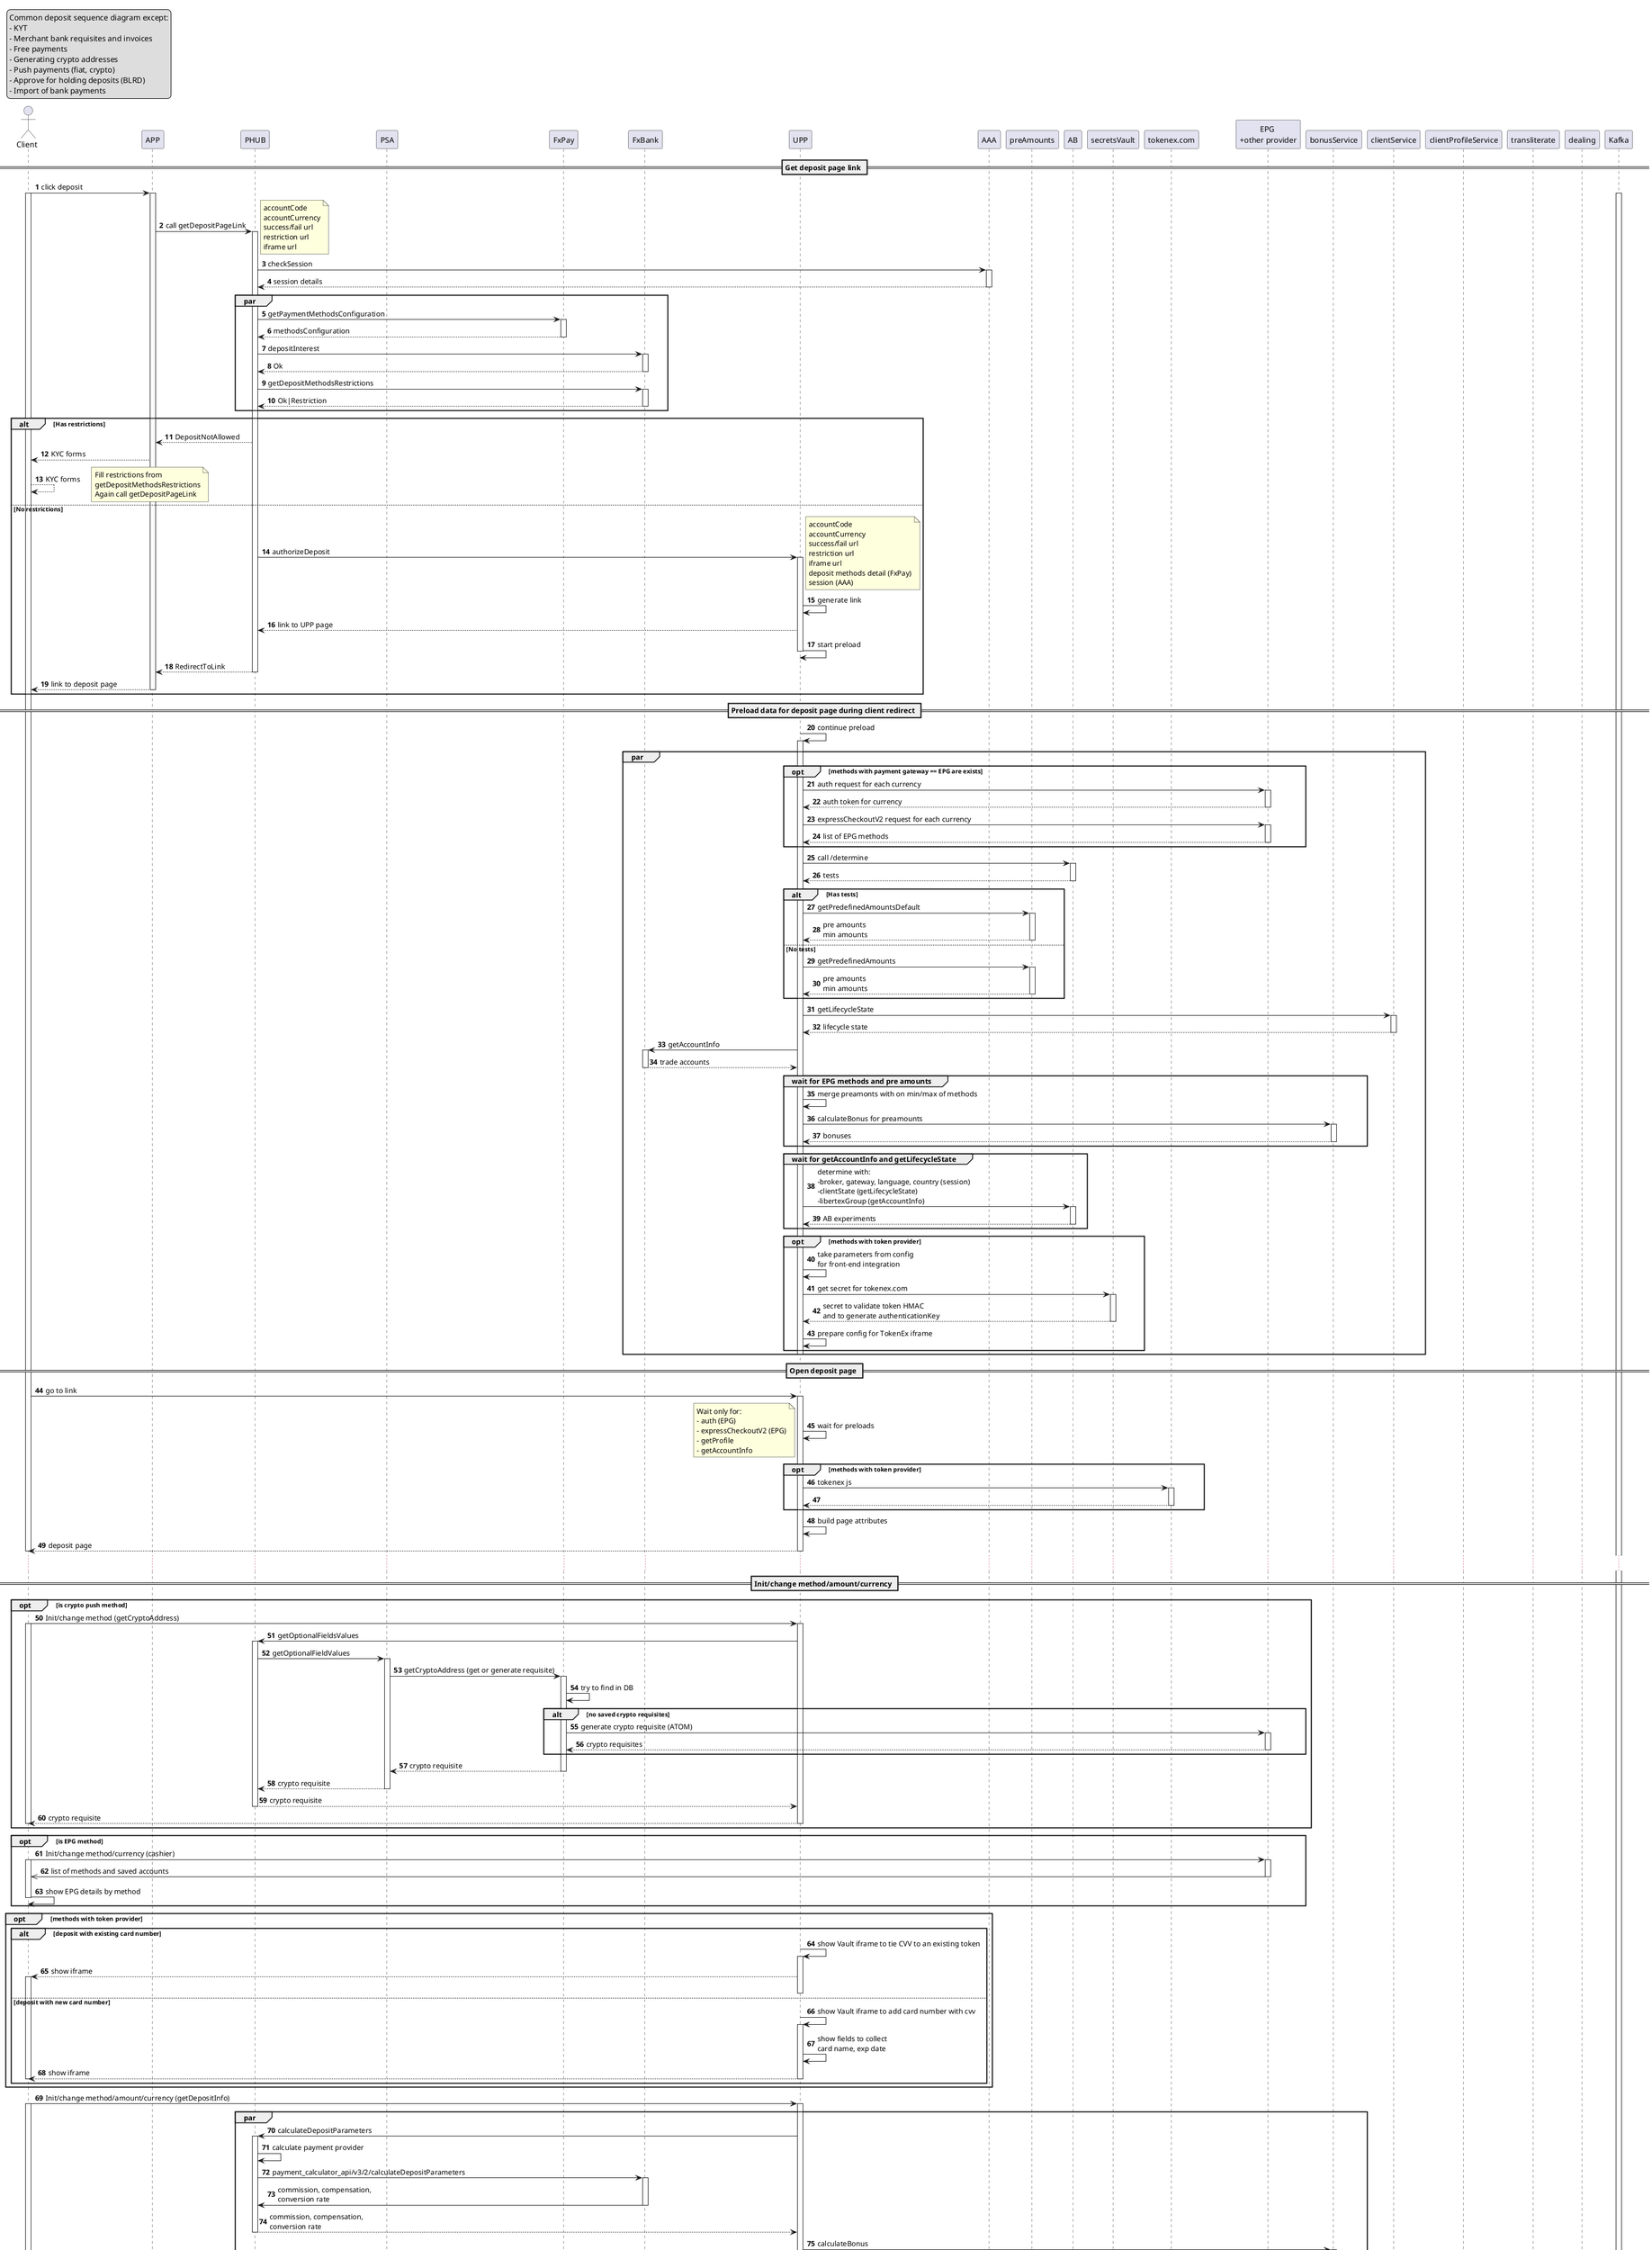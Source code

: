 @startuml deposit-common.jpg
scale max 8192 height
autonumber
legend top left
  Common deposit sequence diagram except:
  - KYT
  - Merchant bank requisites and invoices
  - Free payments
  - Generating crypto addresses
  - Push payments (fiat, crypto)
  - Approve for holding deposits (BLRD)
  - Import of bank payments
end legend

actor Client
participant APP
participant PHUB
participant PSA
participant FxPay
participant FxBank
participant UPP
participant AAA
participant preAmounts
participant AB
participant secretsVault
participant tokenProvider as "tokenex.com"
participant PS as "EPG \n+other provider"
participant bonusService
participant clientService
participant clientProfileService
participant transliterateService as "transliterate"
participant dealing
participant Kafka


== Get deposit page link ==

Client -> APP : click deposit
activate Client
activate APP
activate Kafka
APP -> PHUB : call getDepositPageLink
note right
    accountCode
    accountCurrency
    success/fail url
    restriction url
    iframe url
end note
activate PHUB

PHUB -> AAA : checkSession
activate AAA
AAA --> PHUB : session details
deactivate AAA

par
PHUB -> FxPay: getPaymentMethodsConfiguration
activate FxPay
FxPay --> PHUB: methodsConfiguration
deactivate FxPay
PHUB -> FxBank : depositInterest
activate FxBank
FxBank --> PHUB : Ok
deactivate FxBank

PHUB -> FxBank : getDepositMethodsRestrictions
activate FxBank
FxBank --> PHUB : Ok|Restriction
deactivate FxBank
end

alt Has restrictions
PHUB --> APP : DepositNotAllowed
APP --> Client : KYC forms
Client --> Client : KYC forms
note right
Fill restrictions from
getDepositMethodsRestrictions
Again call getDepositPageLink
end note

else No restrictions
PHUB -> UPP : authorizeDeposit
note right
    accountCode
    accountCurrency
    success/fail url
    restriction url
    iframe url
    deposit methods detail (FxPay)
    session (AAA)
end note
activate UPP
UPP -> UPP: generate link
UPP --> PHUB : link to UPP page
UPP -> UPP: start preload
deactivate UPP
PHUB --> APP : RedirectToLink
deactivate PHUB
APP --> Client : link to deposit page
deactivate APP
end



== Preload data for deposit page during client redirect ==

UPP -> UPP : continue preload
activate UPP
par
opt methods with payment gateway == EPG are exists
UPP -> PS : auth request for each currency
activate PS
PS --> UPP : auth token for currency
deactivate PS

UPP -> PS : expressCheckoutV2 request for each currency
activate PS
PS --> UPP : list of EPG methods
deactivate PS
end

UPP -> AB : call /determine
activate AB
AB --> UPP : tests
deactivate AB

alt Has tests
UPP -> preAmounts : getPredefinedAmountsDefault
activate preAmounts
preAmounts --> UPP : pre amounts \nmin amounts
deactivate preAmounts

else No tests
UPP -> preAmounts : getPredefinedAmounts
activate preAmounts
preAmounts --> UPP : pre amounts \nmin amounts
deactivate preAmounts
end

UPP -> clientService : getLifecycleState
activate clientService
clientService --> UPP : lifecycle state
deactivate clientService

UPP -> FxBank : getAccountInfo
activate FxBank
FxBank --> UPP : trade accounts
deactivate FxBank



group wait for EPG methods and pre amounts
UPP -> UPP : merge preamonts with on min/max of methods

UPP -> bonusService : calculateBonus for preamounts
activate bonusService
bonusService --> UPP : bonuses
deactivate bonusService
end

group wait for getAccountInfo and getLifecycleState
UPP -> AB : determine with: \n-broker, gateway, language, country (session) \n-clientState (getLifecycleState) \n-libertexGroup (getAccountInfo)
activate AB
AB --> UPP : AB experiments
deactivate AB
end

opt methods with token provider
UPP -> UPP : take parameters from config \nfor front-end integration
UPP -> secretsVault : get secret for tokenex.com
activate secretsVault
secretsVault --> UPP : secret to validate token HMAC \nand to generate authenticationKey
deactivate secretsVault
UPP -> UPP : prepare config for TokenEx iframe
end

deactivate UPP
end



== Open deposit page ==

Client -> UPP : go to link
activate UPP
UPP -> UPP : wait for preloads
note left
    Wait only for:
    - auth (EPG)
    - expressCheckoutV2 (EPG)
    - getProfile
    - getAccountInfo
end note

opt methods with token provider
UPP -> tokenProvider : tokenex js
activate tokenProvider
tokenProvider --> UPP
deactivate tokenProvider
end
UPP -> UPP : build page attributes

UPP --> Client : deposit page
deactivate UPP
deactivate Client
deactivate FxPay

...
== Init/change method/amount/currency ==

opt is crypto push method
    Client -> UPP : Init/change method (getCryptoAddress)
    activate Client
    activate UPP
    UPP -> PHUB: getOptionalFieldsValues
    activate PHUB
    PHUB -> PSA: getOptionalFieldValues
    activate PSA
    PSA -> FxPay: getCryptoAddress (get or generate requisite)
    activate FxPay
    FxPay -> FxPay : try to find in DB
    alt no saved crypto requisites
    FxPay -> PS: generate crypto requisite (ATOM)
    activate PS
    PS --> FxPay: crypto requisites
    deactivate PS
    end
    FxPay --> PSA: crypto requisite
    deactivate FxPay
    PSA --> PHUB: crypto requisite
    deactivate PSA
    PHUB --> UPP: crypto requisite
    deactivate PHUB
    UPP --> Client: crypto requisite
    deactivate UPP
    deactivate Client

end


opt is EPG method

    Client -> PS: Init/change method/currency (cashier)
    activate Client
    activate PS
    PS ->> Client: list of methods and saved accounts
    deactivate PS
    Client -> Client: show EPG details by method
    deactivate Client
end

opt methods with token provider
alt deposit with existing card number
    UPP -> UPP: show Vault iframe to tie CVV to an existing token
    activate UPP
    UPP --> Client: show iframe
    activate Client
    deactivate UPP

else deposit with new card number
    UPP -> UPP: show Vault iframe to add card number with cvv
    activate UPP
    UPP -> UPP: show fields to collect \ncard name, exp date
    UPP --> Client: show iframe
    deactivate UPP
    deactivate Client
end
end

Client -> UPP : Init/change method/amount/currency (getDepositInfo)
activate Client
par
    activate UPP
    UPP -> PHUB : calculateDepositParameters
    activate PHUB
    PHUB -> PHUB : calculate payment provider
    PHUB -> FxBank : payment_calculator_api/v3/2/calculateDepositParameters
    activate FxBank
    FxBank -> PHUB : commission, compensation, \nconversion rate
    deactivate FxBank
    PHUB --> UPP : commission, compensation, \nconversion rate
    deactivate PHUB


    UPP -> bonusService : calculateBonus
    activate bonusService
    bonusService --> UPP : bonus
    deactivate bonusService
end
UPP --> Client: commission, compensation, conversion rate, bonus
deactivate UPP
deactivate Client



...
== Submit deposit form ==

alt method payment gateway == EPG
Client -> PS : submit deposit details (prepay|quickpay)
activate Client
activate PS
PS --> Client: prepay token
deactivate PS


else methods with token provider
Client -> tokenProvider : iframe.validate() card number, cvv
activate tokenProvider
tokenProvider ->> Client: token, card mask, card type
deactivate tokenProvider

Client -> tokenProvider : iframe.tokenize() card number, cvv
activate tokenProvider
tokenProvider ->> Client: token, card mask, card type
deactivate tokenProvider
end


Client -> UPP : submit deposit details
activate UPP
alt methods with token provider
UPP -> UPP : validate HMAC \nbefore trusting the token value
end


UPP -> PHUB : requestDeposit
deactivate UPP
activate PHUB

par
PHUB -> FxBank : depositInterest
activate FxBank
FxBank --> PHUB : Ok
deactivate FxBank

PHUB -> FxBank : profile_api/v3/getProfile
activate FxBank
FxBank --> PHUB : profile
deactivate FxBank

PHUB -> FxBank : getDepositRestrictions
activate FxBank
FxBank --> PHUB : Ok | Restricted
deactivate FxBank
end

alt Has restrictions
PHUB --> UPP: DepositNotAllowed
deactivate PHUB
UPP --> Client: redirect by restriction url \n with continueUrl to UPP
Client --> Client : KYC forms
note right
Fill restrictions from
getDepositRestrictions
end note
Client -> UPP: redirect by continueUrl
UPP -> UPP : reinit http session by token
note left
again start with requestDeposit call
end note

else No restrictions
PHUB -> FxBank : createTransaction \nwith requisite params card mask, card type, token
activate PHUB
activate FxBank
FxBank -> Kafka : deposit:created
FxBank --> PHUB: merchantTransactionId, requisiteId
deactivate FxBank

PHUB -> PSA : createIncomeTransfer

alt payment gateway == EPG
activate PSA
PSA -> clientService : getLifecycleState

activate clientService
clientService --> PSA : lifecycle state
deactivate clientService

PSA -> clientProfileService : getLastTouchChannel
activate clientProfileService
clientProfileService --> PSA : marketing info
deactivate clientProfileService

PSA -> transliterateService : transliterate some fields
activate transliterateService
transliterateService --> PSA : result
deactivate transliterateService

end
activate PSA
PSA -> PS : create invoice
activate PS

alt methods with token provider
PSA -> tokenProvider : detokenization and \ntokenization
activate tokenProvider
tokenProvider -> PS : add card to invoice\n /payment/sale
PS --> tokenProvider
tokenProvider --> PSA : transaction details and status
deactivate tokenProvider
end




PS --> PSA : invoice
deactivate PS
PSA --> PHUB : incomeTransferId
PSA -> Kafka : transfer event, type=Income status=created
deactivate PSA
PSA --> PHUB : incomeTransferId, link, \nresultCode=Ok,RedirectToLink
deactivate PSA


PHUB --> UPP : incomeTransferId/link to PS \nresultCode=Ok,RedirectToLink
deactivate PHUB
activate UPP

UPP --> Client : redirect page \nto provider side or result page
deactivate UPP
deactivate Client
end

...
== Return to result page ==

Client -> UPP: return from PS or after requestDeposit
activate Client
activate UPP
UPP -> PHUB : updateIncomeTransferWithDetails
activate PHUB

opt transaction not in final status
PHUB -> PSA : updateIncomeTransfer
activate PSA
PSA -> PS : get status
activate PS
PS --> PSA : payment status with details
deactivate PS
PSA -> PSA : store status in DB
PSA -> Kafka : transfer event, type=Income status=inProgress/succeded/failed
PSA --> PHUB : transfer
deactivate PSA


Kafka --> FxBank : transfer event, type=Income status=inProgress/succeded/failed
activate FxBank
FxBank -> FxBank : deposit: pending/succeeded/failed
deactivate FxBank
end

opt is result code from PS exists
PHUB -> FxBank : get message by result code\n(getResultDetails)
activate FxBank
FxBank --> PHUB : message for client
deactivate FxBank
end

PHUB --> UPP: transaction details and status
deactivate PHUB
UPP --> Client: result page
deactivate Client
deactivate UPP


...
== Update operation status from PS==
alt kafka / webhook

PS -> PSA : send new operation status
activate PS
deactivate PS
activate PSA
PSA -> PSA : store status in DB
PSA -> Kafka: transfer event, status=inProgress/succeeded/failed
deactivate PSA
Kafka --> FxBank : transfer event, type=Income status=inProgress/succeded/failed
activate FxBank
FxBank -> FxBank : deposit: pending/succeeded/failed
deactivate FxBank


else request status


PSA -> PS: get status
activate PSA
activate PS
PS --> PSA: payment status with details
PSA -> PSA : store status in DB
deactivate PS
PSA -> Kafka : transfer event, status=inProgress/succeeded/failed
deactivate PSA
Kafka --> FxBank : transfer event, type=Income status=inProgress/succeded/failed
activate FxBank
FxBank -> FxBank : deposit: pending/succeeded/failed
deactivate FxBank
end


...
== Status of incomeTransfer entity changed ==

Kafka --> FxBank : transfer event, type=Income status=inProgress/succeded/failed
activate FxBank


opt incomeTransfer = inProgress
    FxBank -> FxBank : update deposit
else incomeTransfer = failed
    FxBank -> FxBank : update deposit
    FxBank -> Kafka: deposit:failed
else incomeTransfer = succeeded
    FxBank -> FxBank : check deposit restrictions (BLRD)
    opt if restricted
        FxBank -> FxBank : update deposit
        FxBank -> Kafka : deposit:holding
    else no restricted
        FxBank -> FxBank : update deposit
        FxBank -> Kafka: deposit:receiving
        FxBank -> FxBank : convert amount to account currency
        FxBank -> FxBank : take commission
        loop 10 tries
            FxBank -> dealing : changeBalance with operation PAYMENT_OPERATION
            activate dealing
            dealing --> FxBank : operationId and operationDate
            deactivate dealing
        end
        FxBank -> FxBank : set balance from dealing responce
        FxBank -> FxBank : update deposit
        FxBank -> Kafka : compensation:accrued
        FxBank -> Kafka: deposit:succeeded
    end
end
deactivate FxBank
@enduml
